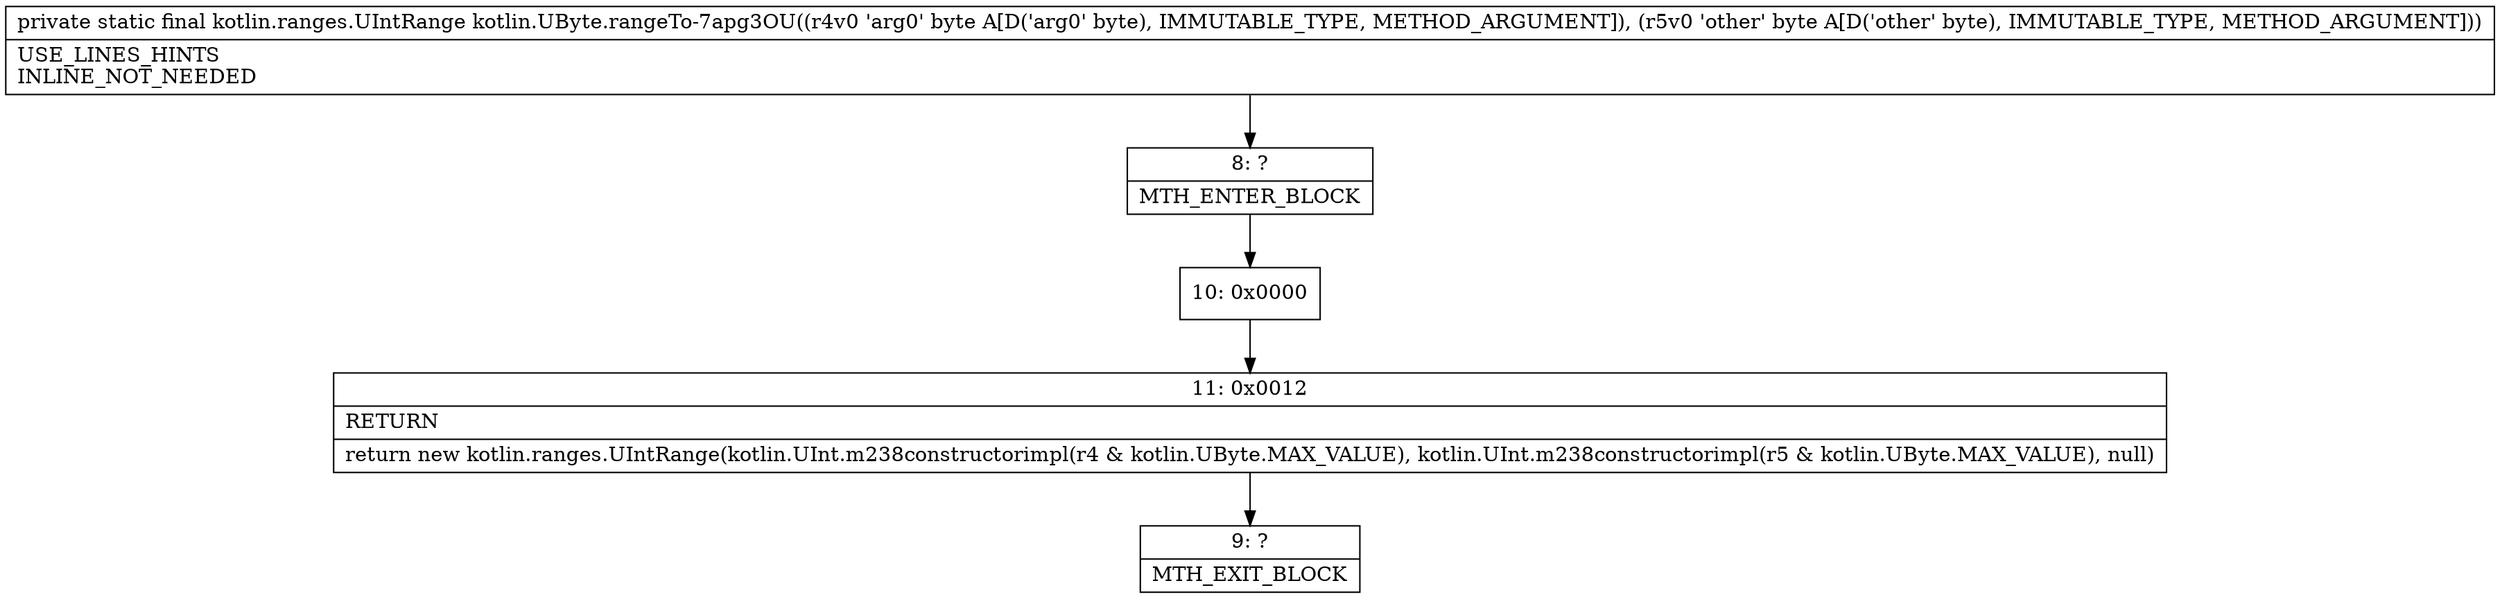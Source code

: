 digraph "CFG forkotlin.UByte.rangeTo\-7apg3OU(BB)Lkotlin\/ranges\/UIntRange;" {
Node_8 [shape=record,label="{8\:\ ?|MTH_ENTER_BLOCK\l}"];
Node_10 [shape=record,label="{10\:\ 0x0000}"];
Node_11 [shape=record,label="{11\:\ 0x0012|RETURN\l|return new kotlin.ranges.UIntRange(kotlin.UInt.m238constructorimpl(r4 & kotlin.UByte.MAX_VALUE), kotlin.UInt.m238constructorimpl(r5 & kotlin.UByte.MAX_VALUE), null)\l}"];
Node_9 [shape=record,label="{9\:\ ?|MTH_EXIT_BLOCK\l}"];
MethodNode[shape=record,label="{private static final kotlin.ranges.UIntRange kotlin.UByte.rangeTo\-7apg3OU((r4v0 'arg0' byte A[D('arg0' byte), IMMUTABLE_TYPE, METHOD_ARGUMENT]), (r5v0 'other' byte A[D('other' byte), IMMUTABLE_TYPE, METHOD_ARGUMENT]))  | USE_LINES_HINTS\lINLINE_NOT_NEEDED\l}"];
MethodNode -> Node_8;Node_8 -> Node_10;
Node_10 -> Node_11;
Node_11 -> Node_9;
}

